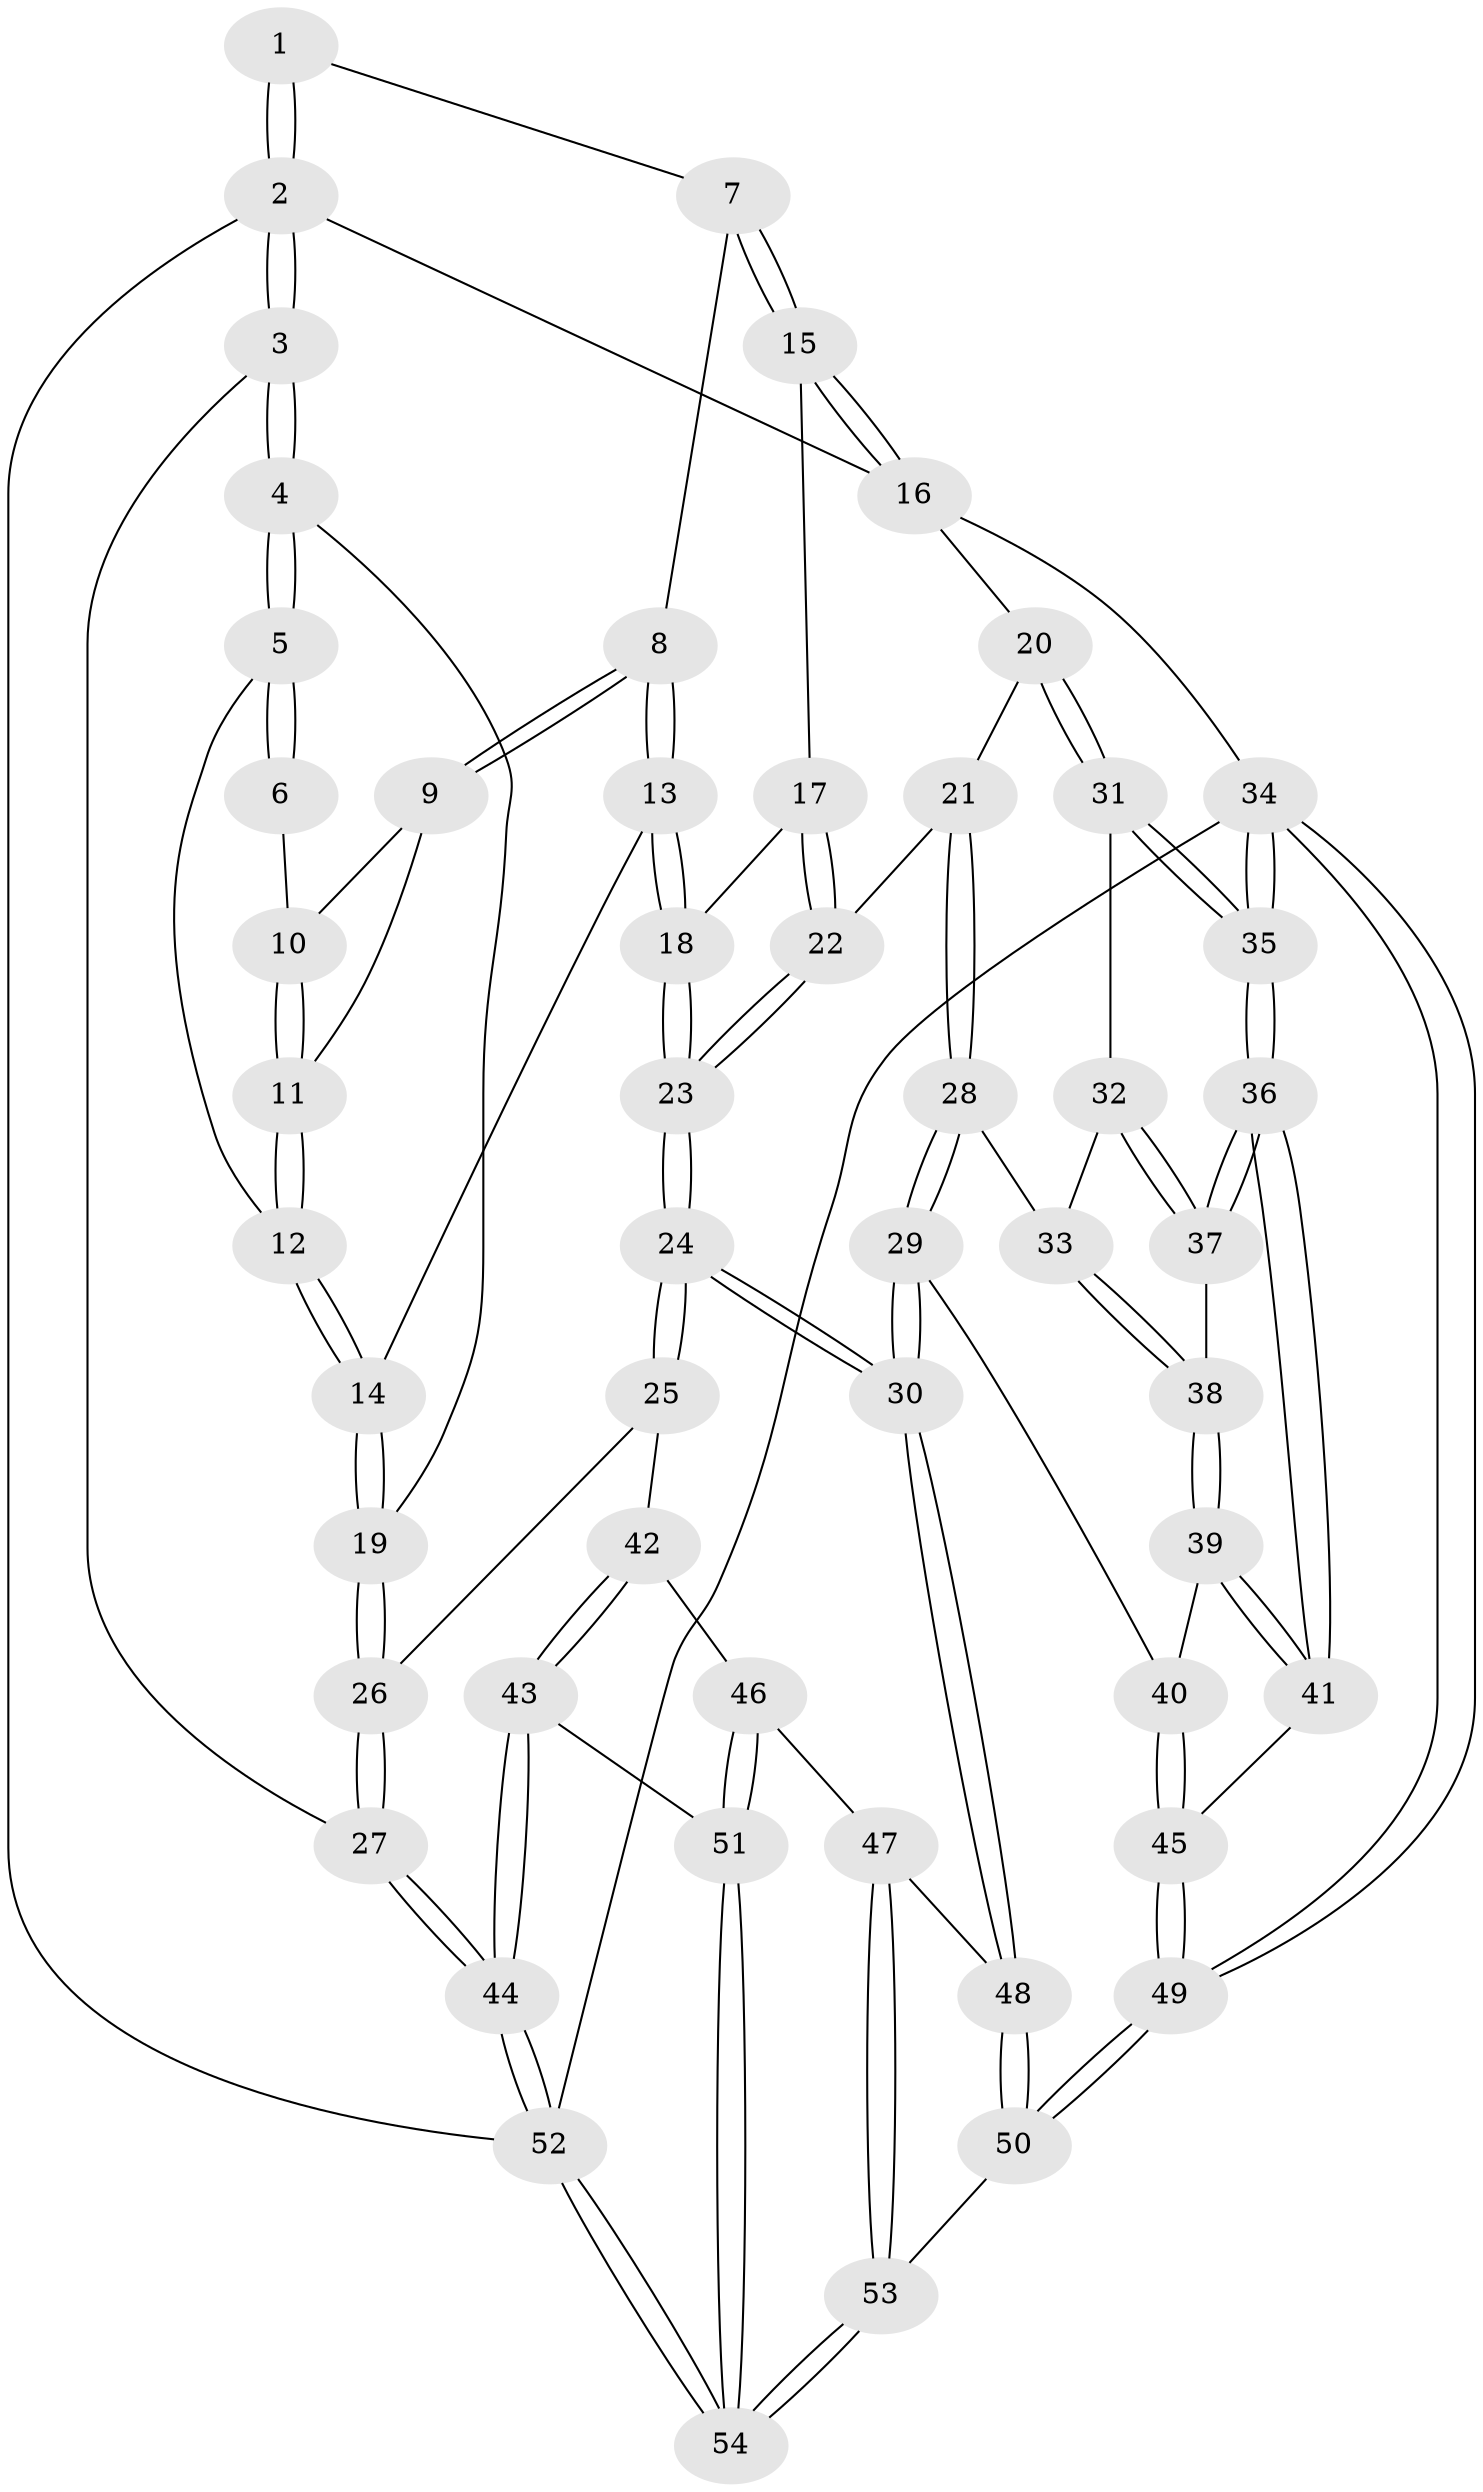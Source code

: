 // coarse degree distribution, {2: 0.045454545454545456, 3: 0.4090909090909091, 4: 0.5, 7: 0.045454545454545456}
// Generated by graph-tools (version 1.1) at 2025/38/03/04/25 23:38:36]
// undirected, 54 vertices, 132 edges
graph export_dot {
  node [color=gray90,style=filled];
  1 [pos="+0.16357564461272628+0"];
  2 [pos="+0+0"];
  3 [pos="+0+0.24991798853322922"];
  4 [pos="+0+0.23611661954876573"];
  5 [pos="+0.08008656147379015+0.0825291660052789"];
  6 [pos="+0.14310976426694122+0"];
  7 [pos="+0.5197384480372167+0"];
  8 [pos="+0.37828461163531446+0.09770676975962908"];
  9 [pos="+0.2900452843970401+0.08088695465651989"];
  10 [pos="+0.21092228246035197+0.04322309257430307"];
  11 [pos="+0.2156156809602118+0.11514261129305951"];
  12 [pos="+0.20112188964207597+0.16961320309230485"];
  13 [pos="+0.32489564494654305+0.2891598903506485"];
  14 [pos="+0.2637546251694264+0.29000707512133966"];
  15 [pos="+0.6884445711692934+0"];
  16 [pos="+1+0"];
  17 [pos="+0.611545361704824+0.2615058757950114"];
  18 [pos="+0.4168024828906326+0.35773826284415844"];
  19 [pos="+0.16589495618386652+0.3354244201164791"];
  20 [pos="+1+0.2914111424130544"];
  21 [pos="+0.7818898635922996+0.40570820135557967"];
  22 [pos="+0.7691477549817236+0.4001245258881835"];
  23 [pos="+0.44393144287791925+0.548603492210037"];
  24 [pos="+0.4355184286590564+0.6200222499211139"];
  25 [pos="+0.132285400005732+0.6308173763326091"];
  26 [pos="+0.12134022277989781+0.622830357854195"];
  27 [pos="+0+0.6023630407777227"];
  28 [pos="+0.7503404293881897+0.5767096289961863"];
  29 [pos="+0.5140184870352634+0.6768857917010809"];
  30 [pos="+0.4766747152095125+0.6772672055286323"];
  31 [pos="+1+0.3800561088113943"];
  32 [pos="+1+0.4713744550606833"];
  33 [pos="+0.8247910729707627+0.6575034804159942"];
  34 [pos="+1+1"];
  35 [pos="+1+0.893118483458416"];
  36 [pos="+1+0.8506641566319155"];
  37 [pos="+0.9300656222137054+0.7086054597821935"];
  38 [pos="+0.8386462662323412+0.7039916394237946"];
  39 [pos="+0.8317671628003908+0.7203248560764501"];
  40 [pos="+0.6405687207070401+0.7440854114255008"];
  41 [pos="+0.8256320970407708+0.8092302586911717"];
  42 [pos="+0.13516909995992982+0.6741061619231262"];
  43 [pos="+0+0.8762081398829435"];
  44 [pos="+0+0.8509151587251272"];
  45 [pos="+0.7770903194663551+0.9147525318018017"];
  46 [pos="+0.16341728968843033+0.8113967577908153"];
  47 [pos="+0.22253181484889045+0.8504293801793291"];
  48 [pos="+0.4563243548132092+0.820761159644363"];
  49 [pos="+0.7542853604883549+1"];
  50 [pos="+0.5167590206214537+1"];
  51 [pos="+0.08728799869783573+0.9134234010660882"];
  52 [pos="+0+1"];
  53 [pos="+0.277227071751297+1"];
  54 [pos="+0.15924181405267124+1"];
  1 -- 2;
  1 -- 2;
  1 -- 7;
  2 -- 3;
  2 -- 3;
  2 -- 16;
  2 -- 52;
  3 -- 4;
  3 -- 4;
  3 -- 27;
  4 -- 5;
  4 -- 5;
  4 -- 19;
  5 -- 6;
  5 -- 6;
  5 -- 12;
  6 -- 10;
  7 -- 8;
  7 -- 15;
  7 -- 15;
  8 -- 9;
  8 -- 9;
  8 -- 13;
  8 -- 13;
  9 -- 10;
  9 -- 11;
  10 -- 11;
  10 -- 11;
  11 -- 12;
  11 -- 12;
  12 -- 14;
  12 -- 14;
  13 -- 14;
  13 -- 18;
  13 -- 18;
  14 -- 19;
  14 -- 19;
  15 -- 16;
  15 -- 16;
  15 -- 17;
  16 -- 20;
  16 -- 34;
  17 -- 18;
  17 -- 22;
  17 -- 22;
  18 -- 23;
  18 -- 23;
  19 -- 26;
  19 -- 26;
  20 -- 21;
  20 -- 31;
  20 -- 31;
  21 -- 22;
  21 -- 28;
  21 -- 28;
  22 -- 23;
  22 -- 23;
  23 -- 24;
  23 -- 24;
  24 -- 25;
  24 -- 25;
  24 -- 30;
  24 -- 30;
  25 -- 26;
  25 -- 42;
  26 -- 27;
  26 -- 27;
  27 -- 44;
  27 -- 44;
  28 -- 29;
  28 -- 29;
  28 -- 33;
  29 -- 30;
  29 -- 30;
  29 -- 40;
  30 -- 48;
  30 -- 48;
  31 -- 32;
  31 -- 35;
  31 -- 35;
  32 -- 33;
  32 -- 37;
  32 -- 37;
  33 -- 38;
  33 -- 38;
  34 -- 35;
  34 -- 35;
  34 -- 49;
  34 -- 49;
  34 -- 52;
  35 -- 36;
  35 -- 36;
  36 -- 37;
  36 -- 37;
  36 -- 41;
  36 -- 41;
  37 -- 38;
  38 -- 39;
  38 -- 39;
  39 -- 40;
  39 -- 41;
  39 -- 41;
  40 -- 45;
  40 -- 45;
  41 -- 45;
  42 -- 43;
  42 -- 43;
  42 -- 46;
  43 -- 44;
  43 -- 44;
  43 -- 51;
  44 -- 52;
  44 -- 52;
  45 -- 49;
  45 -- 49;
  46 -- 47;
  46 -- 51;
  46 -- 51;
  47 -- 48;
  47 -- 53;
  47 -- 53;
  48 -- 50;
  48 -- 50;
  49 -- 50;
  49 -- 50;
  50 -- 53;
  51 -- 54;
  51 -- 54;
  52 -- 54;
  52 -- 54;
  53 -- 54;
  53 -- 54;
}
